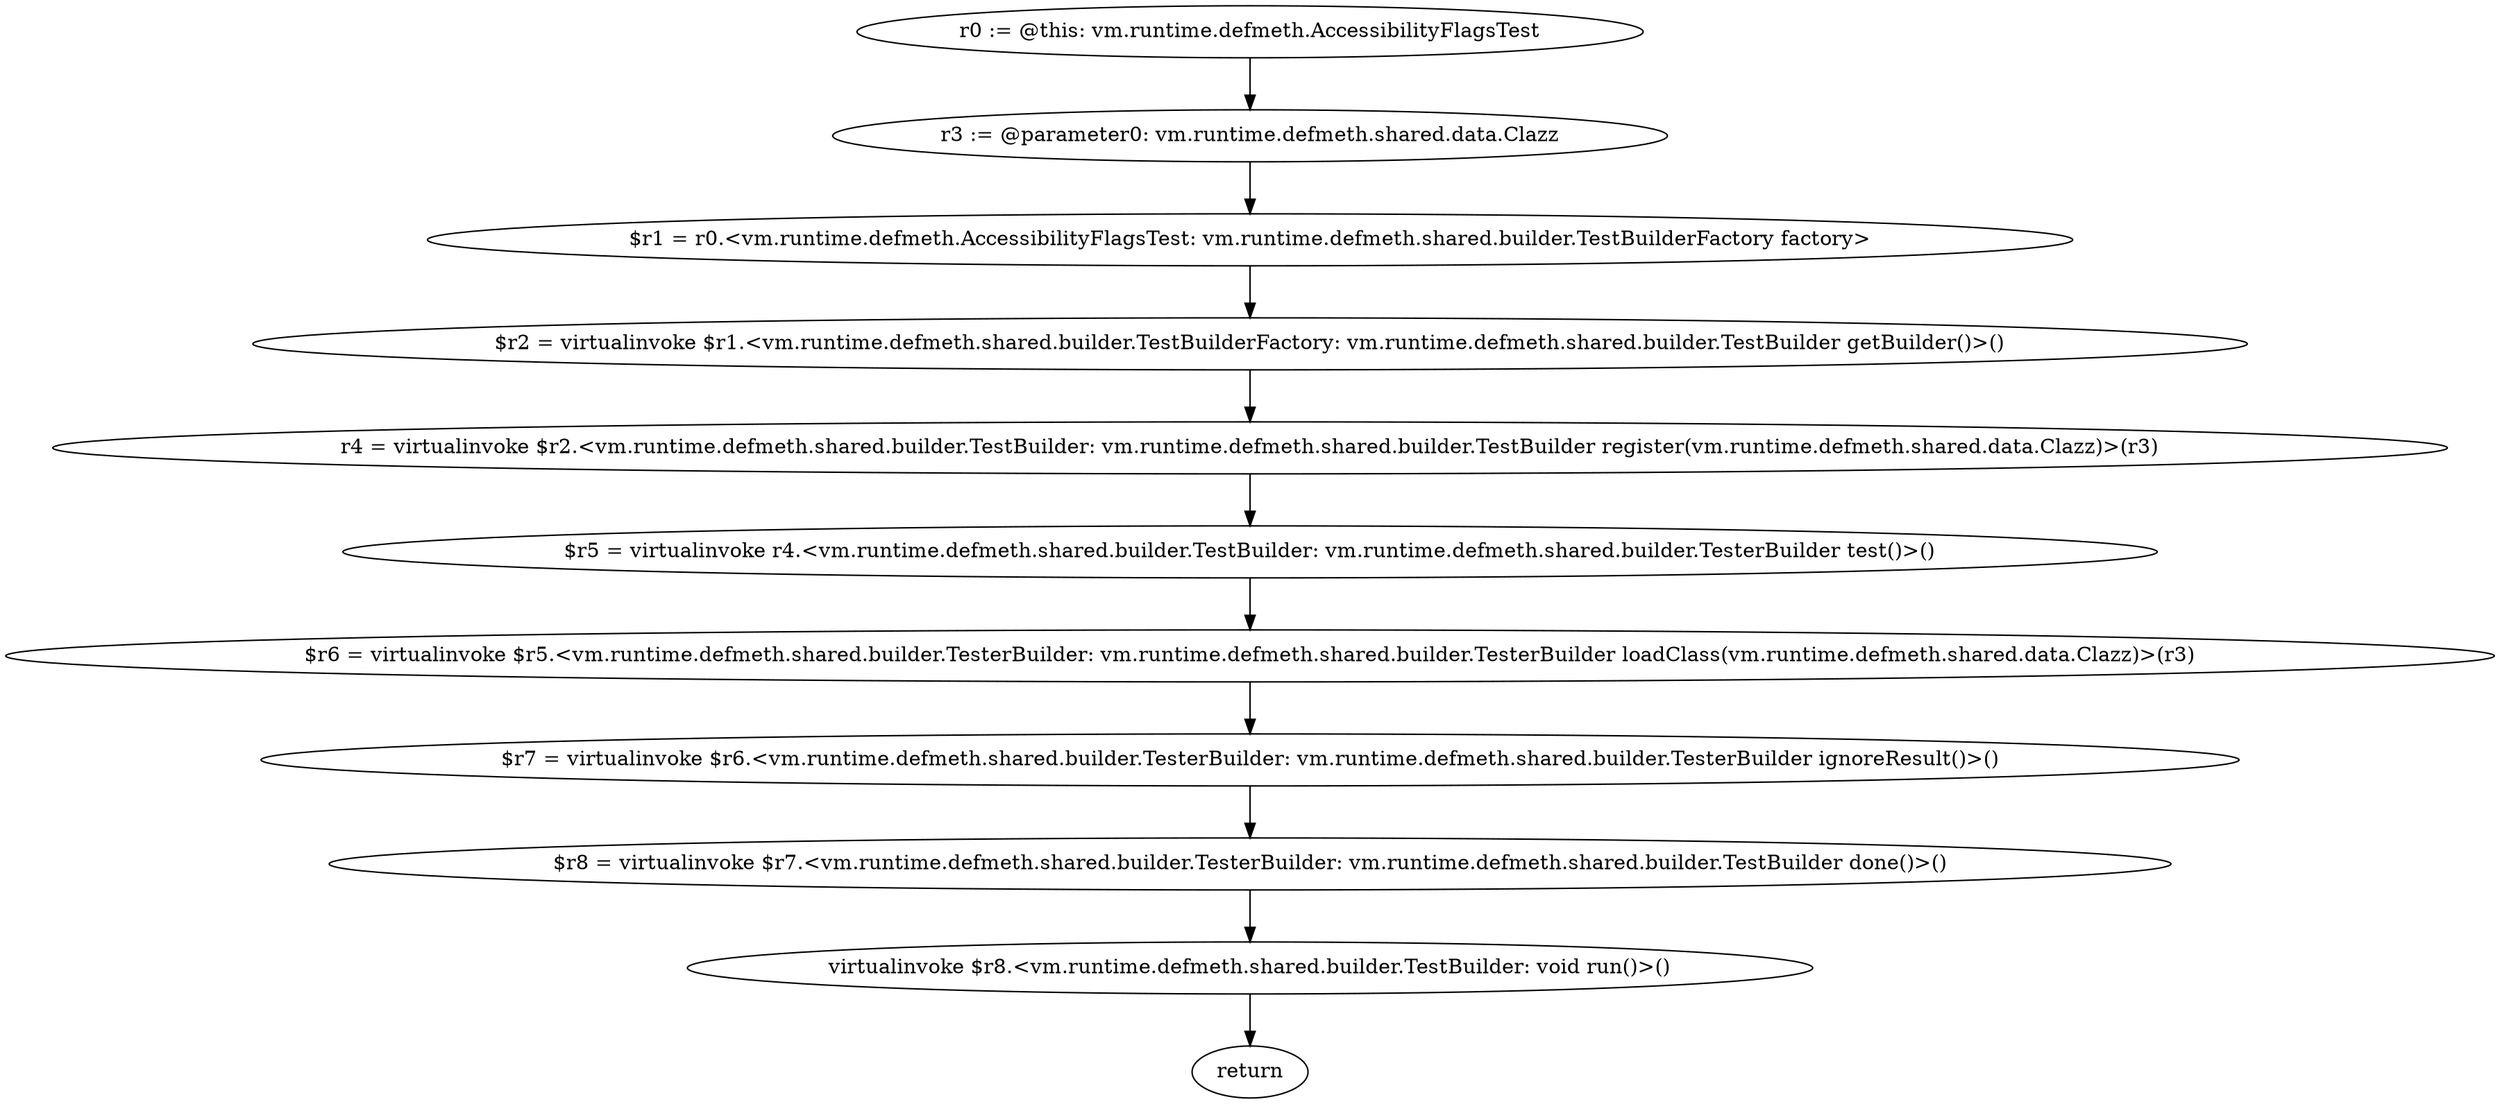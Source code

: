 digraph "unitGraph" {
    "r0 := @this: vm.runtime.defmeth.AccessibilityFlagsTest"
    "r3 := @parameter0: vm.runtime.defmeth.shared.data.Clazz"
    "$r1 = r0.<vm.runtime.defmeth.AccessibilityFlagsTest: vm.runtime.defmeth.shared.builder.TestBuilderFactory factory>"
    "$r2 = virtualinvoke $r1.<vm.runtime.defmeth.shared.builder.TestBuilderFactory: vm.runtime.defmeth.shared.builder.TestBuilder getBuilder()>()"
    "r4 = virtualinvoke $r2.<vm.runtime.defmeth.shared.builder.TestBuilder: vm.runtime.defmeth.shared.builder.TestBuilder register(vm.runtime.defmeth.shared.data.Clazz)>(r3)"
    "$r5 = virtualinvoke r4.<vm.runtime.defmeth.shared.builder.TestBuilder: vm.runtime.defmeth.shared.builder.TesterBuilder test()>()"
    "$r6 = virtualinvoke $r5.<vm.runtime.defmeth.shared.builder.TesterBuilder: vm.runtime.defmeth.shared.builder.TesterBuilder loadClass(vm.runtime.defmeth.shared.data.Clazz)>(r3)"
    "$r7 = virtualinvoke $r6.<vm.runtime.defmeth.shared.builder.TesterBuilder: vm.runtime.defmeth.shared.builder.TesterBuilder ignoreResult()>()"
    "$r8 = virtualinvoke $r7.<vm.runtime.defmeth.shared.builder.TesterBuilder: vm.runtime.defmeth.shared.builder.TestBuilder done()>()"
    "virtualinvoke $r8.<vm.runtime.defmeth.shared.builder.TestBuilder: void run()>()"
    "return"
    "r0 := @this: vm.runtime.defmeth.AccessibilityFlagsTest"->"r3 := @parameter0: vm.runtime.defmeth.shared.data.Clazz";
    "r3 := @parameter0: vm.runtime.defmeth.shared.data.Clazz"->"$r1 = r0.<vm.runtime.defmeth.AccessibilityFlagsTest: vm.runtime.defmeth.shared.builder.TestBuilderFactory factory>";
    "$r1 = r0.<vm.runtime.defmeth.AccessibilityFlagsTest: vm.runtime.defmeth.shared.builder.TestBuilderFactory factory>"->"$r2 = virtualinvoke $r1.<vm.runtime.defmeth.shared.builder.TestBuilderFactory: vm.runtime.defmeth.shared.builder.TestBuilder getBuilder()>()";
    "$r2 = virtualinvoke $r1.<vm.runtime.defmeth.shared.builder.TestBuilderFactory: vm.runtime.defmeth.shared.builder.TestBuilder getBuilder()>()"->"r4 = virtualinvoke $r2.<vm.runtime.defmeth.shared.builder.TestBuilder: vm.runtime.defmeth.shared.builder.TestBuilder register(vm.runtime.defmeth.shared.data.Clazz)>(r3)";
    "r4 = virtualinvoke $r2.<vm.runtime.defmeth.shared.builder.TestBuilder: vm.runtime.defmeth.shared.builder.TestBuilder register(vm.runtime.defmeth.shared.data.Clazz)>(r3)"->"$r5 = virtualinvoke r4.<vm.runtime.defmeth.shared.builder.TestBuilder: vm.runtime.defmeth.shared.builder.TesterBuilder test()>()";
    "$r5 = virtualinvoke r4.<vm.runtime.defmeth.shared.builder.TestBuilder: vm.runtime.defmeth.shared.builder.TesterBuilder test()>()"->"$r6 = virtualinvoke $r5.<vm.runtime.defmeth.shared.builder.TesterBuilder: vm.runtime.defmeth.shared.builder.TesterBuilder loadClass(vm.runtime.defmeth.shared.data.Clazz)>(r3)";
    "$r6 = virtualinvoke $r5.<vm.runtime.defmeth.shared.builder.TesterBuilder: vm.runtime.defmeth.shared.builder.TesterBuilder loadClass(vm.runtime.defmeth.shared.data.Clazz)>(r3)"->"$r7 = virtualinvoke $r6.<vm.runtime.defmeth.shared.builder.TesterBuilder: vm.runtime.defmeth.shared.builder.TesterBuilder ignoreResult()>()";
    "$r7 = virtualinvoke $r6.<vm.runtime.defmeth.shared.builder.TesterBuilder: vm.runtime.defmeth.shared.builder.TesterBuilder ignoreResult()>()"->"$r8 = virtualinvoke $r7.<vm.runtime.defmeth.shared.builder.TesterBuilder: vm.runtime.defmeth.shared.builder.TestBuilder done()>()";
    "$r8 = virtualinvoke $r7.<vm.runtime.defmeth.shared.builder.TesterBuilder: vm.runtime.defmeth.shared.builder.TestBuilder done()>()"->"virtualinvoke $r8.<vm.runtime.defmeth.shared.builder.TestBuilder: void run()>()";
    "virtualinvoke $r8.<vm.runtime.defmeth.shared.builder.TestBuilder: void run()>()"->"return";
}
